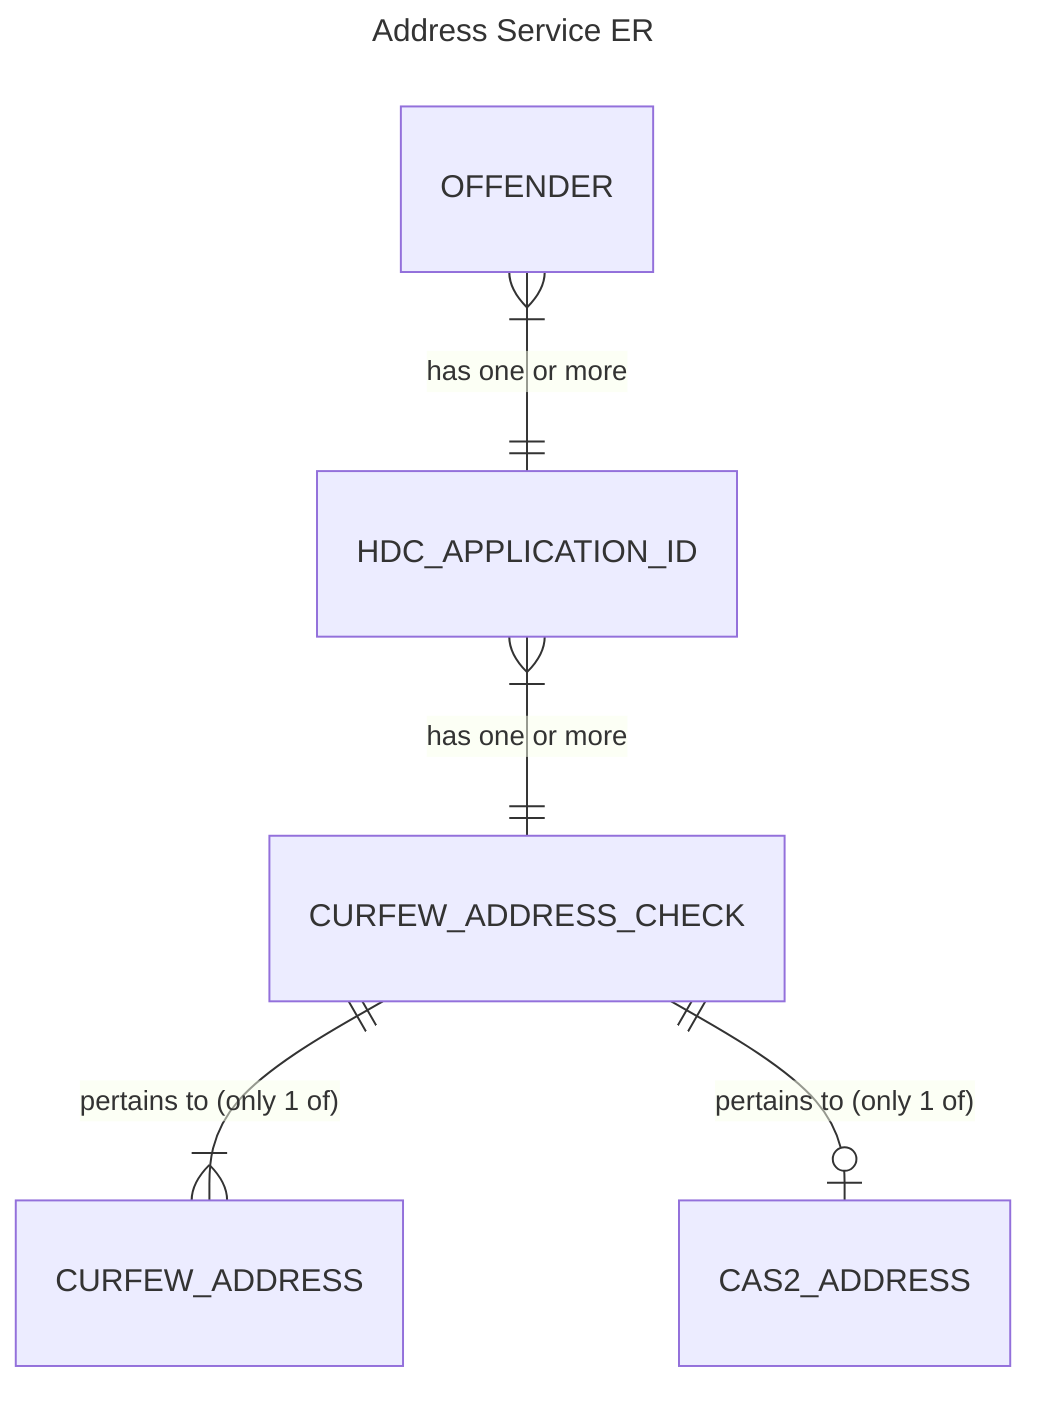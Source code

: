 ---
title: Address Service ER
---
erDiagram
  OFFENDER }|--|| HDC_APPLICATION_ID: "has one or more"
  HDC_APPLICATION_ID }|--|| CURFEW_ADDRESS_CHECK : "has one or more"
  HDC_APPLICATION_ID {

  }
  CURFEW_ADDRESS_CHECK ||--|{ CURFEW_ADDRESS : "pertains to (only 1 of)"
  CURFEW_ADDRESS_CHECK ||--o| CAS2_ADDRESS : "pertains to (only 1 of)"